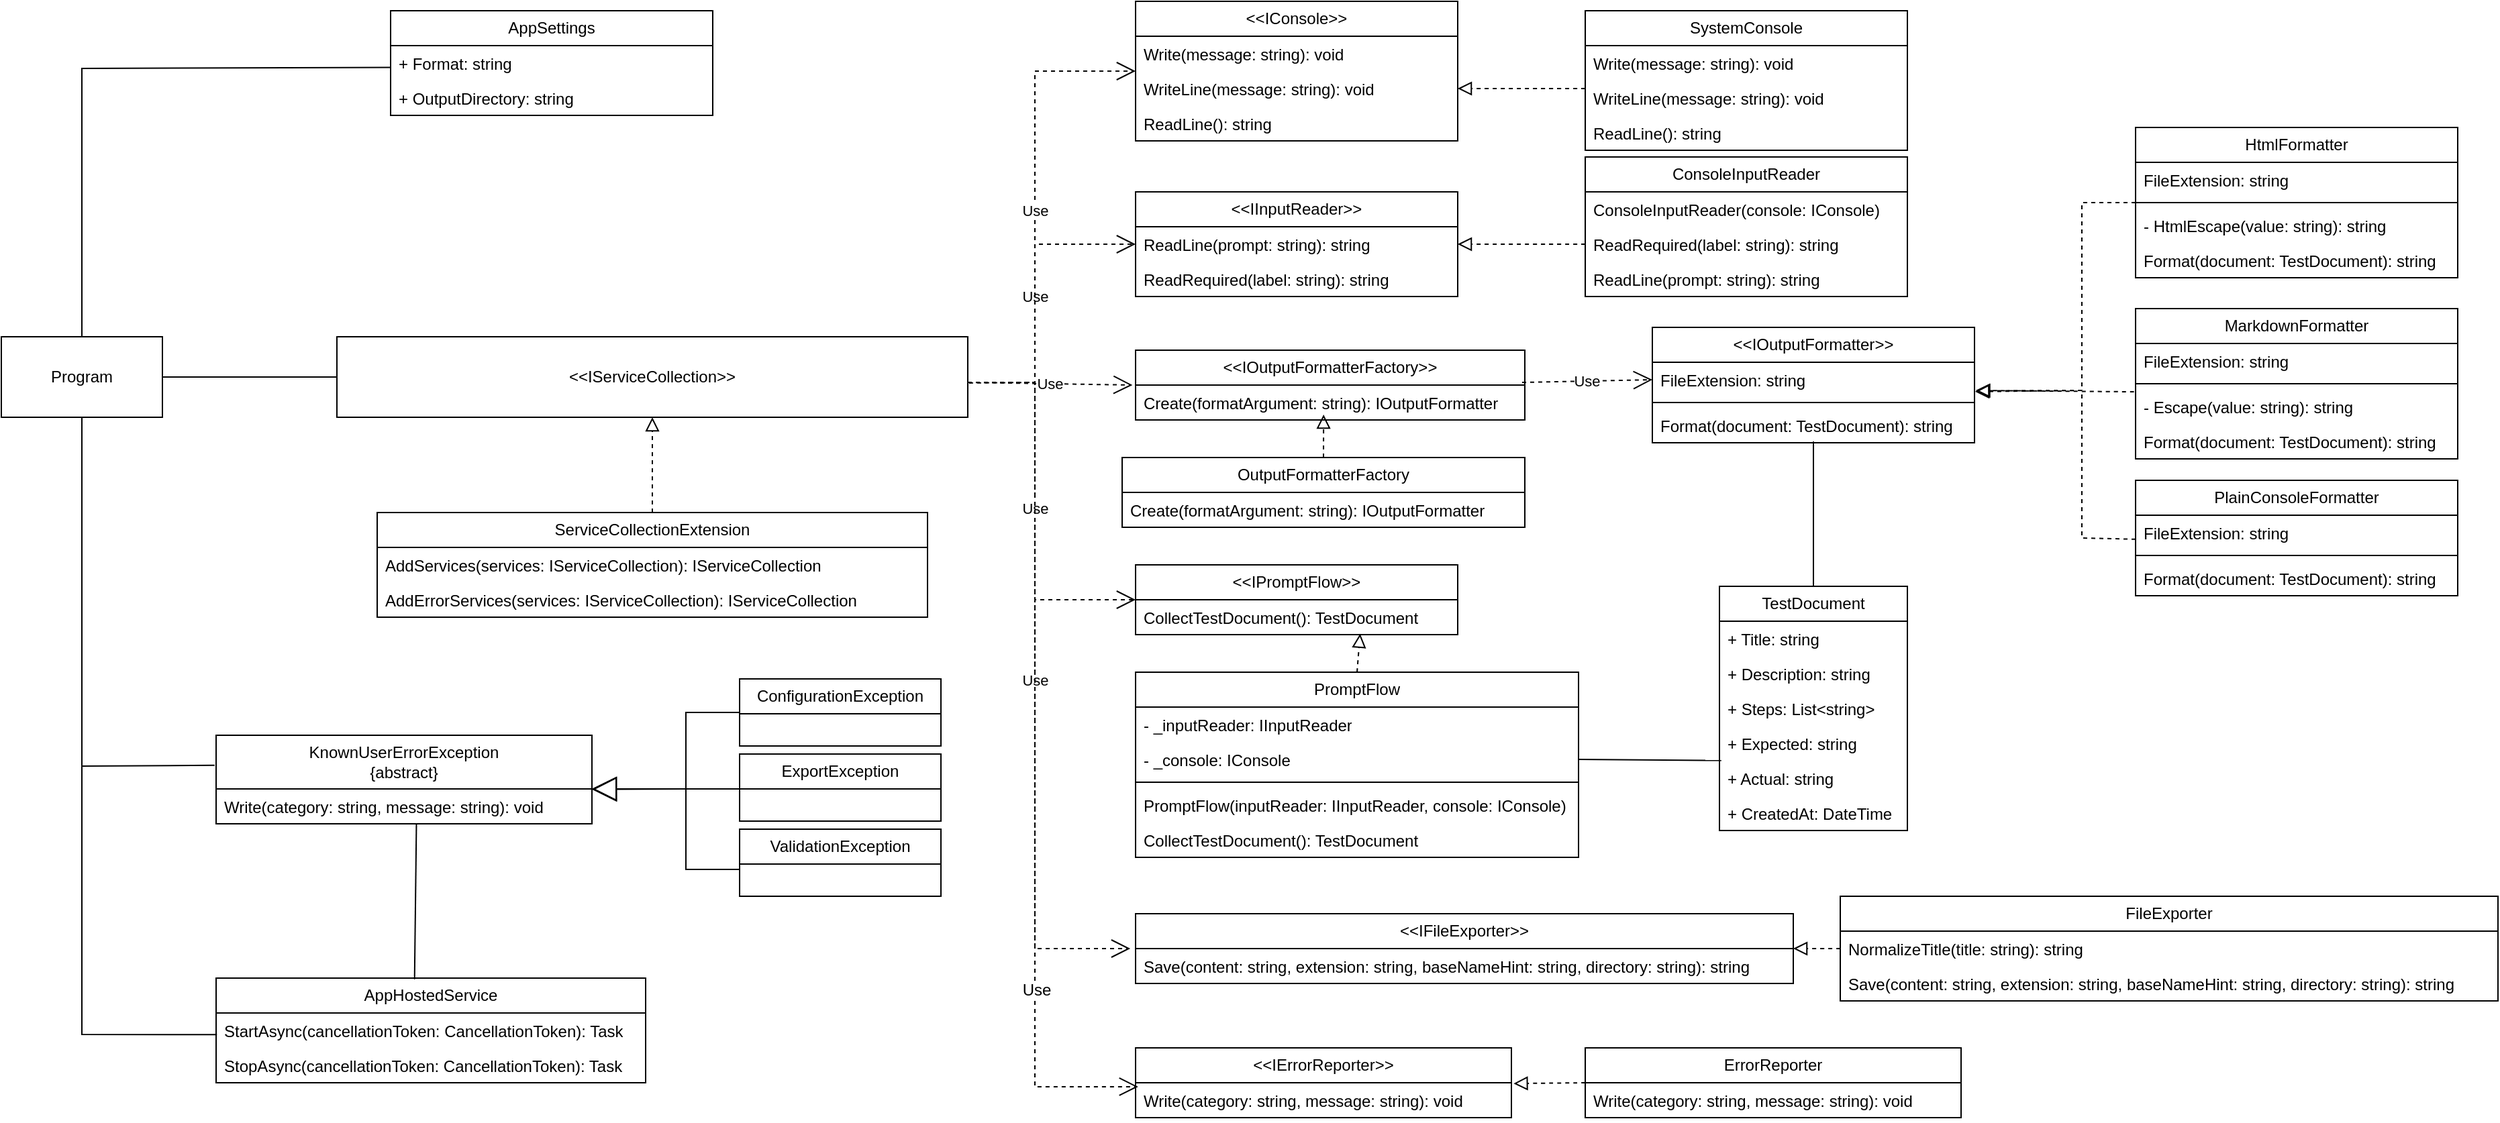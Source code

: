 <mxfile version="28.2.5">
  <diagram name="Page-1" id="8X3XUdMCmrSrSt6fk99-">
    <mxGraphModel dx="5774" dy="2369" grid="1" gridSize="10" guides="1" tooltips="1" connect="1" arrows="1" fold="1" page="1" pageScale="1" pageWidth="850" pageHeight="1100" math="0" shadow="0">
      <root>
        <mxCell id="0" />
        <mxCell id="1" parent="0" />
        <mxCell id="rmvYgoWubaIvM4hybKr1-3" value="&amp;lt;&amp;lt;IConsole&amp;gt;&amp;gt;" style="swimlane;fontStyle=0;childLayout=stackLayout;horizontal=1;startSize=26;fillColor=none;horizontalStack=0;resizeParent=1;resizeParentMax=0;resizeLast=0;collapsible=1;marginBottom=0;whiteSpace=wrap;html=1;" vertex="1" parent="1">
          <mxGeometry x="-395" y="30" width="240" height="104" as="geometry" />
        </mxCell>
        <mxCell id="rmvYgoWubaIvM4hybKr1-63" value="Write(message: string): void" style="text;strokeColor=none;fillColor=none;align=left;verticalAlign=top;spacingLeft=4;spacingRight=4;overflow=hidden;rotatable=0;points=[[0,0.5],[1,0.5]];portConstraint=eastwest;whiteSpace=wrap;html=1;" vertex="1" parent="rmvYgoWubaIvM4hybKr1-3">
          <mxGeometry y="26" width="240" height="26" as="geometry" />
        </mxCell>
        <mxCell id="rmvYgoWubaIvM4hybKr1-64" value="WriteLine(message: string): void" style="text;strokeColor=none;fillColor=none;align=left;verticalAlign=top;spacingLeft=4;spacingRight=4;overflow=hidden;rotatable=0;points=[[0,0.5],[1,0.5]];portConstraint=eastwest;whiteSpace=wrap;html=1;" vertex="1" parent="rmvYgoWubaIvM4hybKr1-3">
          <mxGeometry y="52" width="240" height="26" as="geometry" />
        </mxCell>
        <mxCell id="rmvYgoWubaIvM4hybKr1-65" value="ReadLine(): string" style="text;strokeColor=none;fillColor=none;align=left;verticalAlign=top;spacingLeft=4;spacingRight=4;overflow=hidden;rotatable=0;points=[[0,0.5],[1,0.5]];portConstraint=eastwest;whiteSpace=wrap;html=1;" vertex="1" parent="rmvYgoWubaIvM4hybKr1-3">
          <mxGeometry y="78" width="240" height="26" as="geometry" />
        </mxCell>
        <mxCell id="rmvYgoWubaIvM4hybKr1-5" value="&amp;lt;&amp;lt;IOutputFormatterFactory&amp;gt;&amp;gt;" style="swimlane;fontStyle=0;childLayout=stackLayout;horizontal=1;startSize=26;fillColor=none;horizontalStack=0;resizeParent=1;resizeParentMax=0;resizeLast=0;collapsible=1;marginBottom=0;whiteSpace=wrap;html=1;" vertex="1" parent="1">
          <mxGeometry x="-395" y="290" width="290" height="52" as="geometry" />
        </mxCell>
        <mxCell id="rmvYgoWubaIvM4hybKr1-6" value="Create(formatArgument: string): IOutputFormatter" style="text;strokeColor=none;fillColor=none;align=left;verticalAlign=top;spacingLeft=4;spacingRight=4;overflow=hidden;rotatable=0;points=[[0,0.5],[1,0.5]];portConstraint=eastwest;whiteSpace=wrap;html=1;" vertex="1" parent="rmvYgoWubaIvM4hybKr1-5">
          <mxGeometry y="26" width="290" height="26" as="geometry" />
        </mxCell>
        <mxCell id="rmvYgoWubaIvM4hybKr1-7" value="&amp;lt;&amp;lt;IInputReader&amp;gt;&amp;gt;" style="swimlane;fontStyle=0;childLayout=stackLayout;horizontal=1;startSize=26;fillColor=none;horizontalStack=0;resizeParent=1;resizeParentMax=0;resizeLast=0;collapsible=1;marginBottom=0;whiteSpace=wrap;html=1;" vertex="1" parent="1">
          <mxGeometry x="-395" y="172" width="240" height="78" as="geometry" />
        </mxCell>
        <mxCell id="rmvYgoWubaIvM4hybKr1-67" value="ReadLine(prompt: string): string" style="text;strokeColor=none;fillColor=none;align=left;verticalAlign=top;spacingLeft=4;spacingRight=4;overflow=hidden;rotatable=0;points=[[0,0.5],[1,0.5]];portConstraint=eastwest;whiteSpace=wrap;html=1;" vertex="1" parent="rmvYgoWubaIvM4hybKr1-7">
          <mxGeometry y="26" width="240" height="26" as="geometry" />
        </mxCell>
        <mxCell id="rmvYgoWubaIvM4hybKr1-66" value="ReadRequired(label: string): string" style="text;strokeColor=none;fillColor=none;align=left;verticalAlign=top;spacingLeft=4;spacingRight=4;overflow=hidden;rotatable=0;points=[[0,0.5],[1,0.5]];portConstraint=eastwest;whiteSpace=wrap;html=1;" vertex="1" parent="rmvYgoWubaIvM4hybKr1-7">
          <mxGeometry y="52" width="240" height="26" as="geometry" />
        </mxCell>
        <mxCell id="rmvYgoWubaIvM4hybKr1-10" value="&amp;lt;&amp;lt;IPromptFlow&amp;gt;&amp;gt;" style="swimlane;fontStyle=0;childLayout=stackLayout;horizontal=1;startSize=26;fillColor=none;horizontalStack=0;resizeParent=1;resizeParentMax=0;resizeLast=0;collapsible=1;marginBottom=0;whiteSpace=wrap;html=1;" vertex="1" parent="1">
          <mxGeometry x="-395" y="450" width="240" height="52" as="geometry" />
        </mxCell>
        <mxCell id="rmvYgoWubaIvM4hybKr1-11" value="CollectTestDocument(): TestDocument" style="text;strokeColor=none;fillColor=none;align=left;verticalAlign=top;spacingLeft=4;spacingRight=4;overflow=hidden;rotatable=0;points=[[0,0.5],[1,0.5]];portConstraint=eastwest;whiteSpace=wrap;html=1;" vertex="1" parent="rmvYgoWubaIvM4hybKr1-10">
          <mxGeometry y="26" width="240" height="26" as="geometry" />
        </mxCell>
        <mxCell id="rmvYgoWubaIvM4hybKr1-12" value="&amp;lt;&amp;lt;IFileExporter&amp;gt;&amp;gt;" style="swimlane;fontStyle=0;childLayout=stackLayout;horizontal=1;startSize=26;fillColor=none;horizontalStack=0;resizeParent=1;resizeParentMax=0;resizeLast=0;collapsible=1;marginBottom=0;whiteSpace=wrap;html=1;" vertex="1" parent="1">
          <mxGeometry x="-395" y="710" width="490" height="52" as="geometry" />
        </mxCell>
        <mxCell id="rmvYgoWubaIvM4hybKr1-13" value="Save(content: string, extension: string, baseNameHint: string, directory: string): string" style="text;strokeColor=none;fillColor=none;align=left;verticalAlign=top;spacingLeft=4;spacingRight=4;overflow=hidden;rotatable=0;points=[[0,0.5],[1,0.5]];portConstraint=eastwest;whiteSpace=wrap;html=1;" vertex="1" parent="rmvYgoWubaIvM4hybKr1-12">
          <mxGeometry y="26" width="490" height="26" as="geometry" />
        </mxCell>
        <mxCell id="rmvYgoWubaIvM4hybKr1-15" value="Use" style="endArrow=open;endSize=12;dashed=1;html=1;rounded=0;exitX=1;exitY=0.5;exitDx=0;exitDy=0;entryX=-0.008;entryY=0;entryDx=0;entryDy=0;entryPerimeter=0;" edge="1" parent="1" target="rmvYgoWubaIvM4hybKr1-13">
          <mxGeometry width="160" relative="1" as="geometry">
            <mxPoint x="-520" y="314" as="sourcePoint" />
            <mxPoint x="-390" y="300" as="targetPoint" />
            <Array as="points">
              <mxPoint x="-470" y="314" />
              <mxPoint x="-470" y="736" />
            </Array>
          </mxGeometry>
        </mxCell>
        <mxCell id="rmvYgoWubaIvM4hybKr1-16" value="Use" style="endArrow=open;endSize=12;dashed=1;html=1;rounded=0;exitX=1;exitY=0.5;exitDx=0;exitDy=0;entryX=0;entryY=0.5;entryDx=0;entryDy=0;" edge="1" parent="1" target="rmvYgoWubaIvM4hybKr1-10">
          <mxGeometry width="160" relative="1" as="geometry">
            <mxPoint x="-520" y="314" as="sourcePoint" />
            <mxPoint x="-352" y="568" as="targetPoint" />
            <Array as="points">
              <mxPoint x="-470" y="314" />
              <mxPoint x="-470" y="476" />
            </Array>
          </mxGeometry>
        </mxCell>
        <mxCell id="rmvYgoWubaIvM4hybKr1-17" value="Use" style="endArrow=open;endSize=12;dashed=1;html=1;rounded=0;exitX=1;exitY=0.5;exitDx=0;exitDy=0;entryX=-0.008;entryY=0;entryDx=0;entryDy=0;entryPerimeter=0;" edge="1" parent="1" target="rmvYgoWubaIvM4hybKr1-6">
          <mxGeometry width="160" relative="1" as="geometry">
            <mxPoint x="-520" y="314" as="sourcePoint" />
            <mxPoint x="-277" y="445" as="targetPoint" />
          </mxGeometry>
        </mxCell>
        <mxCell id="rmvYgoWubaIvM4hybKr1-18" value="Use" style="endArrow=open;endSize=12;dashed=1;html=1;rounded=0;entryX=0;entryY=0.5;entryDx=0;entryDy=0;exitX=1;exitY=0.5;exitDx=0;exitDy=0;" edge="1" parent="1" target="rmvYgoWubaIvM4hybKr1-7">
          <mxGeometry width="160" relative="1" as="geometry">
            <mxPoint x="-520" y="314" as="sourcePoint" />
            <mxPoint x="-422" y="518" as="targetPoint" />
            <Array as="points">
              <mxPoint x="-470" y="314" />
              <mxPoint x="-470" y="211" />
            </Array>
          </mxGeometry>
        </mxCell>
        <mxCell id="rmvYgoWubaIvM4hybKr1-19" value="Use" style="endArrow=open;endSize=12;dashed=1;html=1;rounded=0;entryX=0;entryY=0.5;entryDx=0;entryDy=0;exitX=1;exitY=0.5;exitDx=0;exitDy=0;" edge="1" parent="1" target="rmvYgoWubaIvM4hybKr1-3">
          <mxGeometry width="160" relative="1" as="geometry">
            <mxPoint x="-520" y="314" as="sourcePoint" />
            <mxPoint x="-430" y="560" as="targetPoint" />
            <Array as="points">
              <mxPoint x="-470" y="314" />
              <mxPoint x="-470" y="82" />
            </Array>
          </mxGeometry>
        </mxCell>
        <mxCell id="rmvYgoWubaIvM4hybKr1-22" value="AppSettings" style="swimlane;fontStyle=0;childLayout=stackLayout;horizontal=1;startSize=26;fillColor=none;horizontalStack=0;resizeParent=1;resizeParentMax=0;resizeLast=0;collapsible=1;marginBottom=0;whiteSpace=wrap;html=1;" vertex="1" parent="1">
          <mxGeometry x="-950" y="37" width="240" height="78" as="geometry" />
        </mxCell>
        <mxCell id="rmvYgoWubaIvM4hybKr1-23" value="+ Format: string" style="text;strokeColor=none;fillColor=none;align=left;verticalAlign=top;spacingLeft=4;spacingRight=4;overflow=hidden;rotatable=0;points=[[0,0.5],[1,0.5]];portConstraint=eastwest;whiteSpace=wrap;html=1;" vertex="1" parent="rmvYgoWubaIvM4hybKr1-22">
          <mxGeometry y="26" width="240" height="26" as="geometry" />
        </mxCell>
        <mxCell id="rmvYgoWubaIvM4hybKr1-30" value="+ OutputDirectory: string" style="text;strokeColor=none;fillColor=none;align=left;verticalAlign=top;spacingLeft=4;spacingRight=4;overflow=hidden;rotatable=0;points=[[0,0.5],[1,0.5]];portConstraint=eastwest;whiteSpace=wrap;html=1;" vertex="1" parent="rmvYgoWubaIvM4hybKr1-22">
          <mxGeometry y="52" width="240" height="26" as="geometry" />
        </mxCell>
        <mxCell id="rmvYgoWubaIvM4hybKr1-24" value="AppHostedService" style="swimlane;fontStyle=0;childLayout=stackLayout;horizontal=1;startSize=26;fillColor=none;horizontalStack=0;resizeParent=1;resizeParentMax=0;resizeLast=0;collapsible=1;marginBottom=0;whiteSpace=wrap;html=1;" vertex="1" parent="1">
          <mxGeometry x="-1080" y="758" width="320" height="78" as="geometry" />
        </mxCell>
        <mxCell id="rmvYgoWubaIvM4hybKr1-25" value="StartAsync(cancellationToken: CancellationToken): Task" style="text;strokeColor=none;fillColor=none;align=left;verticalAlign=top;spacingLeft=4;spacingRight=4;overflow=hidden;rotatable=0;points=[[0,0.5],[1,0.5]];portConstraint=eastwest;whiteSpace=wrap;html=1;" vertex="1" parent="rmvYgoWubaIvM4hybKr1-24">
          <mxGeometry y="26" width="320" height="26" as="geometry" />
        </mxCell>
        <mxCell id="rmvYgoWubaIvM4hybKr1-46" value="StopAsync(cancellationToken: CancellationToken): Task" style="text;strokeColor=none;fillColor=none;align=left;verticalAlign=top;spacingLeft=4;spacingRight=4;overflow=hidden;rotatable=0;points=[[0,0.5],[1,0.5]];portConstraint=eastwest;whiteSpace=wrap;html=1;" vertex="1" parent="rmvYgoWubaIvM4hybKr1-24">
          <mxGeometry y="52" width="320" height="26" as="geometry" />
        </mxCell>
        <mxCell id="rmvYgoWubaIvM4hybKr1-27" value="" style="endArrow=none;html=1;rounded=0;entryX=0;entryY=0.623;entryDx=0;entryDy=0;exitX=0.5;exitY=0;exitDx=0;exitDy=0;entryPerimeter=0;" edge="1" parent="1" source="rmvYgoWubaIvM4hybKr1-132" target="rmvYgoWubaIvM4hybKr1-23">
          <mxGeometry relative="1" as="geometry">
            <mxPoint x="-1170" y="280" as="sourcePoint" />
            <mxPoint x="-1000" y="768" as="targetPoint" />
            <Array as="points">
              <mxPoint x="-1180" y="80" />
            </Array>
          </mxGeometry>
        </mxCell>
        <mxCell id="rmvYgoWubaIvM4hybKr1-28" value="" style="endArrow=none;html=1;rounded=0;entryX=0.002;entryY=0.62;entryDx=0;entryDy=0;exitX=0.5;exitY=0;exitDx=0;exitDy=0;entryPerimeter=0;" edge="1" parent="1" source="rmvYgoWubaIvM4hybKr1-132" target="rmvYgoWubaIvM4hybKr1-25">
          <mxGeometry relative="1" as="geometry">
            <mxPoint x="-1460" y="680" as="sourcePoint" />
            <mxPoint x="-1040" y="886" as="targetPoint" />
            <Array as="points">
              <mxPoint x="-1180" y="800" />
            </Array>
          </mxGeometry>
        </mxCell>
        <mxCell id="rmvYgoWubaIvM4hybKr1-52" value="SystemConsole" style="swimlane;fontStyle=0;childLayout=stackLayout;horizontal=1;startSize=26;fillColor=none;horizontalStack=0;resizeParent=1;resizeParentMax=0;resizeLast=0;collapsible=1;marginBottom=0;whiteSpace=wrap;html=1;" vertex="1" parent="1">
          <mxGeometry x="-60" y="37" width="240" height="104" as="geometry" />
        </mxCell>
        <mxCell id="rmvYgoWubaIvM4hybKr1-55" value="Write(message: string): void" style="text;strokeColor=none;fillColor=none;align=left;verticalAlign=top;spacingLeft=4;spacingRight=4;overflow=hidden;rotatable=0;points=[[0,0.5],[1,0.5]];portConstraint=eastwest;whiteSpace=wrap;html=1;" vertex="1" parent="rmvYgoWubaIvM4hybKr1-52">
          <mxGeometry y="26" width="240" height="26" as="geometry" />
        </mxCell>
        <mxCell id="rmvYgoWubaIvM4hybKr1-56" value="WriteLine(message: string): void" style="text;strokeColor=none;fillColor=none;align=left;verticalAlign=top;spacingLeft=4;spacingRight=4;overflow=hidden;rotatable=0;points=[[0,0.5],[1,0.5]];portConstraint=eastwest;whiteSpace=wrap;html=1;" vertex="1" parent="rmvYgoWubaIvM4hybKr1-52">
          <mxGeometry y="52" width="240" height="26" as="geometry" />
        </mxCell>
        <mxCell id="rmvYgoWubaIvM4hybKr1-57" value="ReadLine(): string" style="text;strokeColor=none;fillColor=none;align=left;verticalAlign=top;spacingLeft=4;spacingRight=4;overflow=hidden;rotatable=0;points=[[0,0.5],[1,0.5]];portConstraint=eastwest;whiteSpace=wrap;html=1;" vertex="1" parent="rmvYgoWubaIvM4hybKr1-52">
          <mxGeometry y="78" width="240" height="26" as="geometry" />
        </mxCell>
        <mxCell id="rmvYgoWubaIvM4hybKr1-58" value="" style="endArrow=block;startArrow=none;endFill=0;startFill=0;endSize=8;html=1;verticalAlign=bottom;dashed=1;labelBackgroundColor=none;rounded=0;fontSize=12;curved=1;entryX=1;entryY=0.5;entryDx=0;entryDy=0;exitX=0;exitY=0.231;exitDx=0;exitDy=0;exitPerimeter=0;" edge="1" parent="1" source="rmvYgoWubaIvM4hybKr1-56" target="rmvYgoWubaIvM4hybKr1-64">
          <mxGeometry width="160" relative="1" as="geometry">
            <mxPoint x="-61" y="150" as="sourcePoint" />
            <mxPoint x="-159.04" y="174.988" as="targetPoint" />
          </mxGeometry>
        </mxCell>
        <mxCell id="rmvYgoWubaIvM4hybKr1-59" value="ConsoleInputReader" style="swimlane;fontStyle=0;childLayout=stackLayout;horizontal=1;startSize=26;fillColor=none;horizontalStack=0;resizeParent=1;resizeParentMax=0;resizeLast=0;collapsible=1;marginBottom=0;whiteSpace=wrap;html=1;" vertex="1" parent="1">
          <mxGeometry x="-60" y="146" width="240" height="104" as="geometry" />
        </mxCell>
        <mxCell id="rmvYgoWubaIvM4hybKr1-60" value="&lt;span style=&quot;text-align: center;&quot;&gt;ConsoleInputReader&lt;/span&gt;(console: IConsole)" style="text;strokeColor=none;fillColor=none;align=left;verticalAlign=top;spacingLeft=4;spacingRight=4;overflow=hidden;rotatable=0;points=[[0,0.5],[1,0.5]];portConstraint=eastwest;whiteSpace=wrap;html=1;" vertex="1" parent="rmvYgoWubaIvM4hybKr1-59">
          <mxGeometry y="26" width="240" height="26" as="geometry" />
        </mxCell>
        <mxCell id="rmvYgoWubaIvM4hybKr1-62" value="ReadRequired(label: string): string" style="text;strokeColor=none;fillColor=none;align=left;verticalAlign=top;spacingLeft=4;spacingRight=4;overflow=hidden;rotatable=0;points=[[0,0.5],[1,0.5]];portConstraint=eastwest;whiteSpace=wrap;html=1;" vertex="1" parent="rmvYgoWubaIvM4hybKr1-59">
          <mxGeometry y="52" width="240" height="26" as="geometry" />
        </mxCell>
        <mxCell id="rmvYgoWubaIvM4hybKr1-61" value="ReadLine(prompt: string): string" style="text;strokeColor=none;fillColor=none;align=left;verticalAlign=top;spacingLeft=4;spacingRight=4;overflow=hidden;rotatable=0;points=[[0,0.5],[1,0.5]];portConstraint=eastwest;whiteSpace=wrap;html=1;" vertex="1" parent="rmvYgoWubaIvM4hybKr1-59">
          <mxGeometry y="78" width="240" height="26" as="geometry" />
        </mxCell>
        <mxCell id="rmvYgoWubaIvM4hybKr1-68" value="" style="endArrow=block;startArrow=none;endFill=0;startFill=0;endSize=8;html=1;verticalAlign=bottom;dashed=1;labelBackgroundColor=none;rounded=0;fontSize=12;curved=1;entryX=1;entryY=0.5;entryDx=0;entryDy=0;exitX=0;exitY=0.5;exitDx=0;exitDy=0;" edge="1" parent="1" source="rmvYgoWubaIvM4hybKr1-62" target="rmvYgoWubaIvM4hybKr1-67">
          <mxGeometry width="160" relative="1" as="geometry">
            <mxPoint y="140" as="sourcePoint" />
            <mxPoint x="-100" y="147" as="targetPoint" />
          </mxGeometry>
        </mxCell>
        <mxCell id="rmvYgoWubaIvM4hybKr1-69" value="OutputFormatterFactory" style="swimlane;fontStyle=0;childLayout=stackLayout;horizontal=1;startSize=26;fillColor=none;horizontalStack=0;resizeParent=1;resizeParentMax=0;resizeLast=0;collapsible=1;marginBottom=0;whiteSpace=wrap;html=1;" vertex="1" parent="1">
          <mxGeometry x="-405" y="370" width="300" height="52" as="geometry" />
        </mxCell>
        <mxCell id="rmvYgoWubaIvM4hybKr1-73" value="Create(formatArgument: string): IOutputFormatter" style="text;strokeColor=none;fillColor=none;align=left;verticalAlign=top;spacingLeft=4;spacingRight=4;overflow=hidden;rotatable=0;points=[[0,0.5],[1,0.5]];portConstraint=eastwest;whiteSpace=wrap;html=1;" vertex="1" parent="rmvYgoWubaIvM4hybKr1-69">
          <mxGeometry y="26" width="300" height="26" as="geometry" />
        </mxCell>
        <mxCell id="rmvYgoWubaIvM4hybKr1-74" value="PromptFlow" style="swimlane;fontStyle=0;childLayout=stackLayout;horizontal=1;startSize=26;fillColor=none;horizontalStack=0;resizeParent=1;resizeParentMax=0;resizeLast=0;collapsible=1;marginBottom=0;whiteSpace=wrap;html=1;" vertex="1" parent="1">
          <mxGeometry x="-395" y="530" width="330" height="138" as="geometry" />
        </mxCell>
        <mxCell id="rmvYgoWubaIvM4hybKr1-82" value="- _inputReader: IInputReader" style="text;strokeColor=none;fillColor=none;align=left;verticalAlign=top;spacingLeft=4;spacingRight=4;overflow=hidden;rotatable=0;points=[[0,0.5],[1,0.5]];portConstraint=eastwest;whiteSpace=wrap;html=1;" vertex="1" parent="rmvYgoWubaIvM4hybKr1-74">
          <mxGeometry y="26" width="330" height="26" as="geometry" />
        </mxCell>
        <mxCell id="rmvYgoWubaIvM4hybKr1-83" value="- _console: IConsole" style="text;strokeColor=none;fillColor=none;align=left;verticalAlign=top;spacingLeft=4;spacingRight=4;overflow=hidden;rotatable=0;points=[[0,0.5],[1,0.5]];portConstraint=eastwest;whiteSpace=wrap;html=1;" vertex="1" parent="rmvYgoWubaIvM4hybKr1-74">
          <mxGeometry y="52" width="330" height="26" as="geometry" />
        </mxCell>
        <mxCell id="rmvYgoWubaIvM4hybKr1-80" value="" style="line;strokeWidth=1;fillColor=none;align=left;verticalAlign=middle;spacingTop=-1;spacingLeft=3;spacingRight=3;rotatable=0;labelPosition=right;points=[];portConstraint=eastwest;strokeColor=inherit;" vertex="1" parent="rmvYgoWubaIvM4hybKr1-74">
          <mxGeometry y="78" width="330" height="8" as="geometry" />
        </mxCell>
        <mxCell id="rmvYgoWubaIvM4hybKr1-75" value="&lt;span style=&quot;text-align: center;&quot;&gt;PromptFlow&lt;/span&gt;(inputReader: IInputReader, console: IConsole)" style="text;strokeColor=none;fillColor=none;align=left;verticalAlign=top;spacingLeft=4;spacingRight=4;overflow=hidden;rotatable=0;points=[[0,0.5],[1,0.5]];portConstraint=eastwest;whiteSpace=wrap;html=1;" vertex="1" parent="rmvYgoWubaIvM4hybKr1-74">
          <mxGeometry y="86" width="330" height="26" as="geometry" />
        </mxCell>
        <mxCell id="rmvYgoWubaIvM4hybKr1-89" value="CollectTestDocument(): TestDocument" style="text;strokeColor=none;fillColor=none;align=left;verticalAlign=top;spacingLeft=4;spacingRight=4;overflow=hidden;rotatable=0;points=[[0,0.5],[1,0.5]];portConstraint=eastwest;whiteSpace=wrap;html=1;" vertex="1" parent="rmvYgoWubaIvM4hybKr1-74">
          <mxGeometry y="112" width="330" height="26" as="geometry" />
        </mxCell>
        <mxCell id="rmvYgoWubaIvM4hybKr1-76" value="" style="endArrow=block;startArrow=none;endFill=0;startFill=0;endSize=8;html=1;verticalAlign=bottom;dashed=1;labelBackgroundColor=none;rounded=0;fontSize=12;curved=1;entryX=0.483;entryY=0.846;entryDx=0;entryDy=0;exitX=0.5;exitY=0;exitDx=0;exitDy=0;entryPerimeter=0;" edge="1" parent="1" source="rmvYgoWubaIvM4hybKr1-69" target="rmvYgoWubaIvM4hybKr1-6">
          <mxGeometry width="160" relative="1" as="geometry">
            <mxPoint x="20" y="348" as="sourcePoint" />
            <mxPoint x="-80" y="314" as="targetPoint" />
          </mxGeometry>
        </mxCell>
        <mxCell id="rmvYgoWubaIvM4hybKr1-84" value="" style="endArrow=block;startArrow=none;endFill=0;startFill=0;endSize=8;html=1;verticalAlign=bottom;dashed=1;labelBackgroundColor=none;rounded=0;fontSize=12;curved=1;entryX=0.697;entryY=0.974;entryDx=0;entryDy=0;exitX=0.5;exitY=0;exitDx=0;exitDy=0;entryPerimeter=0;" edge="1" parent="1" source="rmvYgoWubaIvM4hybKr1-74" target="rmvYgoWubaIvM4hybKr1-11">
          <mxGeometry width="160" relative="1" as="geometry">
            <mxPoint x="-7" y="670" as="sourcePoint" />
            <mxPoint x="-60" y="633" as="targetPoint" />
          </mxGeometry>
        </mxCell>
        <mxCell id="rmvYgoWubaIvM4hybKr1-85" value="FileExporter" style="swimlane;fontStyle=0;childLayout=stackLayout;horizontal=1;startSize=26;fillColor=none;horizontalStack=0;resizeParent=1;resizeParentMax=0;resizeLast=0;collapsible=1;marginBottom=0;whiteSpace=wrap;html=1;" vertex="1" parent="1">
          <mxGeometry x="130" y="697" width="490" height="78" as="geometry" />
        </mxCell>
        <mxCell id="rmvYgoWubaIvM4hybKr1-86" value="NormalizeTitle(title: string): string" style="text;strokeColor=none;fillColor=none;align=left;verticalAlign=top;spacingLeft=4;spacingRight=4;overflow=hidden;rotatable=0;points=[[0,0.5],[1,0.5]];portConstraint=eastwest;whiteSpace=wrap;html=1;" vertex="1" parent="rmvYgoWubaIvM4hybKr1-85">
          <mxGeometry y="26" width="490" height="26" as="geometry" />
        </mxCell>
        <mxCell id="rmvYgoWubaIvM4hybKr1-87" value="Save(content: string, extension: string, baseNameHint: string, directory: string): string" style="text;strokeColor=none;fillColor=none;align=left;verticalAlign=top;spacingLeft=4;spacingRight=4;overflow=hidden;rotatable=0;points=[[0,0.5],[1,0.5]];portConstraint=eastwest;whiteSpace=wrap;html=1;" vertex="1" parent="rmvYgoWubaIvM4hybKr1-85">
          <mxGeometry y="52" width="490" height="26" as="geometry" />
        </mxCell>
        <mxCell id="rmvYgoWubaIvM4hybKr1-88" value="" style="endArrow=block;startArrow=none;endFill=0;startFill=0;endSize=8;html=1;verticalAlign=bottom;dashed=1;labelBackgroundColor=none;rounded=0;fontSize=12;curved=1;entryX=1;entryY=0.5;entryDx=0;entryDy=0;exitX=0;exitY=0.5;exitDx=0;exitDy=0;" edge="1" parent="1" source="rmvYgoWubaIvM4hybKr1-86" target="rmvYgoWubaIvM4hybKr1-12">
          <mxGeometry width="160" relative="1" as="geometry">
            <mxPoint x="140" y="604" as="sourcePoint" />
            <mxPoint x="37" y="510" as="targetPoint" />
          </mxGeometry>
        </mxCell>
        <mxCell id="rmvYgoWubaIvM4hybKr1-90" value="&amp;lt;&amp;lt;&lt;span style=&quot;text-align: left;&quot;&gt;IOutputFormatter&lt;/span&gt;&amp;gt;&amp;gt;" style="swimlane;fontStyle=0;childLayout=stackLayout;horizontal=1;startSize=26;fillColor=none;horizontalStack=0;resizeParent=1;resizeParentMax=0;resizeLast=0;collapsible=1;marginBottom=0;whiteSpace=wrap;html=1;" vertex="1" parent="1">
          <mxGeometry x="-10" y="273" width="240" height="86" as="geometry" />
        </mxCell>
        <mxCell id="rmvYgoWubaIvM4hybKr1-91" value="FileExtension: string" style="text;strokeColor=none;fillColor=none;align=left;verticalAlign=top;spacingLeft=4;spacingRight=4;overflow=hidden;rotatable=0;points=[[0,0.5],[1,0.5]];portConstraint=eastwest;whiteSpace=wrap;html=1;" vertex="1" parent="rmvYgoWubaIvM4hybKr1-90">
          <mxGeometry y="26" width="240" height="26" as="geometry" />
        </mxCell>
        <mxCell id="rmvYgoWubaIvM4hybKr1-93" value="" style="line;strokeWidth=1;fillColor=none;align=left;verticalAlign=middle;spacingTop=-1;spacingLeft=3;spacingRight=3;rotatable=0;labelPosition=right;points=[];portConstraint=eastwest;strokeColor=inherit;" vertex="1" parent="rmvYgoWubaIvM4hybKr1-90">
          <mxGeometry y="52" width="240" height="8" as="geometry" />
        </mxCell>
        <mxCell id="rmvYgoWubaIvM4hybKr1-92" value="Format(document: TestDocument): string" style="text;strokeColor=none;fillColor=none;align=left;verticalAlign=top;spacingLeft=4;spacingRight=4;overflow=hidden;rotatable=0;points=[[0,0.5],[1,0.5]];portConstraint=eastwest;whiteSpace=wrap;html=1;" vertex="1" parent="rmvYgoWubaIvM4hybKr1-90">
          <mxGeometry y="60" width="240" height="26" as="geometry" />
        </mxCell>
        <mxCell id="rmvYgoWubaIvM4hybKr1-94" value="&lt;div style=&quot;text-align: center;&quot;&gt;&lt;span style=&quot;text-align: left; background-color: transparent; color: light-dark(rgb(0, 0, 0), rgb(255, 255, 255));&quot;&gt;HtmlFormatter&lt;/span&gt;&lt;/div&gt;" style="swimlane;fontStyle=0;childLayout=stackLayout;horizontal=1;startSize=26;fillColor=none;horizontalStack=0;resizeParent=1;resizeParentMax=0;resizeLast=0;collapsible=1;marginBottom=0;whiteSpace=wrap;html=1;" vertex="1" parent="1">
          <mxGeometry x="350" y="124" width="240" height="112" as="geometry" />
        </mxCell>
        <mxCell id="rmvYgoWubaIvM4hybKr1-95" value="FileExtension: string" style="text;strokeColor=none;fillColor=none;align=left;verticalAlign=top;spacingLeft=4;spacingRight=4;overflow=hidden;rotatable=0;points=[[0,0.5],[1,0.5]];portConstraint=eastwest;whiteSpace=wrap;html=1;" vertex="1" parent="rmvYgoWubaIvM4hybKr1-94">
          <mxGeometry y="26" width="240" height="26" as="geometry" />
        </mxCell>
        <mxCell id="rmvYgoWubaIvM4hybKr1-96" value="" style="line;strokeWidth=1;fillColor=none;align=left;verticalAlign=middle;spacingTop=-1;spacingLeft=3;spacingRight=3;rotatable=0;labelPosition=right;points=[];portConstraint=eastwest;strokeColor=inherit;" vertex="1" parent="rmvYgoWubaIvM4hybKr1-94">
          <mxGeometry y="52" width="240" height="8" as="geometry" />
        </mxCell>
        <mxCell id="rmvYgoWubaIvM4hybKr1-98" value="- HtmlEscape(value: string): string" style="text;strokeColor=none;fillColor=none;align=left;verticalAlign=top;spacingLeft=4;spacingRight=4;overflow=hidden;rotatable=0;points=[[0,0.5],[1,0.5]];portConstraint=eastwest;whiteSpace=wrap;html=1;" vertex="1" parent="rmvYgoWubaIvM4hybKr1-94">
          <mxGeometry y="60" width="240" height="26" as="geometry" />
        </mxCell>
        <mxCell id="rmvYgoWubaIvM4hybKr1-97" value="Format(document: TestDocument): string" style="text;strokeColor=none;fillColor=none;align=left;verticalAlign=top;spacingLeft=4;spacingRight=4;overflow=hidden;rotatable=0;points=[[0,0.5],[1,0.5]];portConstraint=eastwest;whiteSpace=wrap;html=1;" vertex="1" parent="rmvYgoWubaIvM4hybKr1-94">
          <mxGeometry y="86" width="240" height="26" as="geometry" />
        </mxCell>
        <mxCell id="rmvYgoWubaIvM4hybKr1-99" value="&lt;div style=&quot;text-align: center;&quot;&gt;&lt;span style=&quot;text-align: left; background-color: transparent; color: light-dark(rgb(0, 0, 0), rgb(255, 255, 255));&quot;&gt;MarkdownFormatter&lt;/span&gt;&lt;/div&gt;" style="swimlane;fontStyle=0;childLayout=stackLayout;horizontal=1;startSize=26;fillColor=none;horizontalStack=0;resizeParent=1;resizeParentMax=0;resizeLast=0;collapsible=1;marginBottom=0;whiteSpace=wrap;html=1;" vertex="1" parent="1">
          <mxGeometry x="350" y="259" width="240" height="112" as="geometry" />
        </mxCell>
        <mxCell id="rmvYgoWubaIvM4hybKr1-100" value="FileExtension: string" style="text;strokeColor=none;fillColor=none;align=left;verticalAlign=top;spacingLeft=4;spacingRight=4;overflow=hidden;rotatable=0;points=[[0,0.5],[1,0.5]];portConstraint=eastwest;whiteSpace=wrap;html=1;" vertex="1" parent="rmvYgoWubaIvM4hybKr1-99">
          <mxGeometry y="26" width="240" height="26" as="geometry" />
        </mxCell>
        <mxCell id="rmvYgoWubaIvM4hybKr1-101" value="" style="line;strokeWidth=1;fillColor=none;align=left;verticalAlign=middle;spacingTop=-1;spacingLeft=3;spacingRight=3;rotatable=0;labelPosition=right;points=[];portConstraint=eastwest;strokeColor=inherit;" vertex="1" parent="rmvYgoWubaIvM4hybKr1-99">
          <mxGeometry y="52" width="240" height="8" as="geometry" />
        </mxCell>
        <mxCell id="rmvYgoWubaIvM4hybKr1-102" value="- Escape(value: string): string" style="text;strokeColor=none;fillColor=none;align=left;verticalAlign=top;spacingLeft=4;spacingRight=4;overflow=hidden;rotatable=0;points=[[0,0.5],[1,0.5]];portConstraint=eastwest;whiteSpace=wrap;html=1;" vertex="1" parent="rmvYgoWubaIvM4hybKr1-99">
          <mxGeometry y="60" width="240" height="26" as="geometry" />
        </mxCell>
        <mxCell id="rmvYgoWubaIvM4hybKr1-103" value="Format(document: TestDocument): string" style="text;strokeColor=none;fillColor=none;align=left;verticalAlign=top;spacingLeft=4;spacingRight=4;overflow=hidden;rotatable=0;points=[[0,0.5],[1,0.5]];portConstraint=eastwest;whiteSpace=wrap;html=1;" vertex="1" parent="rmvYgoWubaIvM4hybKr1-99">
          <mxGeometry y="86" width="240" height="26" as="geometry" />
        </mxCell>
        <mxCell id="rmvYgoWubaIvM4hybKr1-104" value="&lt;div style=&quot;text-align: center;&quot;&gt;&lt;span style=&quot;text-align: left; background-color: transparent; color: light-dark(rgb(0, 0, 0), rgb(255, 255, 255));&quot;&gt;PlainConsoleFormatter&lt;/span&gt;&lt;/div&gt;" style="swimlane;fontStyle=0;childLayout=stackLayout;horizontal=1;startSize=26;fillColor=none;horizontalStack=0;resizeParent=1;resizeParentMax=0;resizeLast=0;collapsible=1;marginBottom=0;whiteSpace=wrap;html=1;" vertex="1" parent="1">
          <mxGeometry x="350" y="387" width="240" height="86" as="geometry" />
        </mxCell>
        <mxCell id="rmvYgoWubaIvM4hybKr1-105" value="FileExtension: string" style="text;strokeColor=none;fillColor=none;align=left;verticalAlign=top;spacingLeft=4;spacingRight=4;overflow=hidden;rotatable=0;points=[[0,0.5],[1,0.5]];portConstraint=eastwest;whiteSpace=wrap;html=1;" vertex="1" parent="rmvYgoWubaIvM4hybKr1-104">
          <mxGeometry y="26" width="240" height="26" as="geometry" />
        </mxCell>
        <mxCell id="rmvYgoWubaIvM4hybKr1-106" value="" style="line;strokeWidth=1;fillColor=none;align=left;verticalAlign=middle;spacingTop=-1;spacingLeft=3;spacingRight=3;rotatable=0;labelPosition=right;points=[];portConstraint=eastwest;strokeColor=inherit;" vertex="1" parent="rmvYgoWubaIvM4hybKr1-104">
          <mxGeometry y="52" width="240" height="8" as="geometry" />
        </mxCell>
        <mxCell id="rmvYgoWubaIvM4hybKr1-108" value="Format(document: TestDocument): string" style="text;strokeColor=none;fillColor=none;align=left;verticalAlign=top;spacingLeft=4;spacingRight=4;overflow=hidden;rotatable=0;points=[[0,0.5],[1,0.5]];portConstraint=eastwest;whiteSpace=wrap;html=1;" vertex="1" parent="rmvYgoWubaIvM4hybKr1-104">
          <mxGeometry y="60" width="240" height="26" as="geometry" />
        </mxCell>
        <mxCell id="rmvYgoWubaIvM4hybKr1-109" value="" style="endArrow=block;startArrow=none;endFill=0;startFill=0;endSize=8;html=1;verticalAlign=bottom;dashed=1;labelBackgroundColor=none;rounded=0;fontSize=12;curved=0;exitX=0.003;exitY=0.688;exitDx=0;exitDy=0;exitPerimeter=0;entryX=1.005;entryY=0.818;entryDx=0;entryDy=0;entryPerimeter=0;" edge="1" parent="1" target="rmvYgoWubaIvM4hybKr1-91">
          <mxGeometry width="160" relative="1" as="geometry">
            <mxPoint x="350" y="430.888" as="sourcePoint" />
            <mxPoint x="230" y="320" as="targetPoint" />
            <Array as="points">
              <mxPoint x="310" y="430" />
              <mxPoint x="310" y="320" />
            </Array>
          </mxGeometry>
        </mxCell>
        <mxCell id="rmvYgoWubaIvM4hybKr1-110" value="" style="endArrow=block;startArrow=none;endFill=0;startFill=0;endSize=8;html=1;verticalAlign=bottom;dashed=1;labelBackgroundColor=none;rounded=0;fontSize=12;curved=1;exitX=-0.005;exitY=0.078;exitDx=0;exitDy=0;exitPerimeter=0;" edge="1" parent="1" source="rmvYgoWubaIvM4hybKr1-102">
          <mxGeometry width="160" relative="1" as="geometry">
            <mxPoint x="731" y="557" as="sourcePoint" />
            <mxPoint x="231" y="320" as="targetPoint" />
          </mxGeometry>
        </mxCell>
        <mxCell id="rmvYgoWubaIvM4hybKr1-111" value="" style="endArrow=block;startArrow=none;endFill=0;startFill=0;endSize=8;html=1;verticalAlign=bottom;dashed=1;labelBackgroundColor=none;rounded=0;fontSize=12;curved=0;exitX=0;exitY=0.5;exitDx=0;exitDy=0;entryX=1.002;entryY=0.843;entryDx=0;entryDy=0;entryPerimeter=0;" edge="1" parent="1" source="rmvYgoWubaIvM4hybKr1-94" target="rmvYgoWubaIvM4hybKr1-91">
          <mxGeometry width="160" relative="1" as="geometry">
            <mxPoint x="707" y="403" as="sourcePoint" />
            <mxPoint x="570" y="360" as="targetPoint" />
            <Array as="points">
              <mxPoint x="310" y="180" />
              <mxPoint x="310" y="320" />
            </Array>
          </mxGeometry>
        </mxCell>
        <mxCell id="rmvYgoWubaIvM4hybKr1-112" value="TestDocument" style="swimlane;fontStyle=0;childLayout=stackLayout;horizontal=1;startSize=26;fillColor=none;horizontalStack=0;resizeParent=1;resizeParentMax=0;resizeLast=0;collapsible=1;marginBottom=0;whiteSpace=wrap;html=1;" vertex="1" parent="1">
          <mxGeometry x="40" y="466" width="140" height="182" as="geometry" />
        </mxCell>
        <mxCell id="rmvYgoWubaIvM4hybKr1-113" value="+ Title: string" style="text;strokeColor=none;fillColor=none;align=left;verticalAlign=top;spacingLeft=4;spacingRight=4;overflow=hidden;rotatable=0;points=[[0,0.5],[1,0.5]];portConstraint=eastwest;whiteSpace=wrap;html=1;" vertex="1" parent="rmvYgoWubaIvM4hybKr1-112">
          <mxGeometry y="26" width="140" height="26" as="geometry" />
        </mxCell>
        <mxCell id="rmvYgoWubaIvM4hybKr1-114" value="+ Description: string" style="text;strokeColor=none;fillColor=none;align=left;verticalAlign=top;spacingLeft=4;spacingRight=4;overflow=hidden;rotatable=0;points=[[0,0.5],[1,0.5]];portConstraint=eastwest;whiteSpace=wrap;html=1;" vertex="1" parent="rmvYgoWubaIvM4hybKr1-112">
          <mxGeometry y="52" width="140" height="26" as="geometry" />
        </mxCell>
        <mxCell id="rmvYgoWubaIvM4hybKr1-115" value="+ Steps: List&amp;lt;string&amp;gt;" style="text;strokeColor=none;fillColor=none;align=left;verticalAlign=top;spacingLeft=4;spacingRight=4;overflow=hidden;rotatable=0;points=[[0,0.5],[1,0.5]];portConstraint=eastwest;whiteSpace=wrap;html=1;" vertex="1" parent="rmvYgoWubaIvM4hybKr1-112">
          <mxGeometry y="78" width="140" height="26" as="geometry" />
        </mxCell>
        <mxCell id="rmvYgoWubaIvM4hybKr1-116" value="+ Expected: string" style="text;strokeColor=none;fillColor=none;align=left;verticalAlign=top;spacingLeft=4;spacingRight=4;overflow=hidden;rotatable=0;points=[[0,0.5],[1,0.5]];portConstraint=eastwest;whiteSpace=wrap;html=1;" vertex="1" parent="rmvYgoWubaIvM4hybKr1-112">
          <mxGeometry y="104" width="140" height="26" as="geometry" />
        </mxCell>
        <mxCell id="rmvYgoWubaIvM4hybKr1-117" value="+ Actual: string" style="text;strokeColor=none;fillColor=none;align=left;verticalAlign=top;spacingLeft=4;spacingRight=4;overflow=hidden;rotatable=0;points=[[0,0.5],[1,0.5]];portConstraint=eastwest;whiteSpace=wrap;html=1;" vertex="1" parent="rmvYgoWubaIvM4hybKr1-112">
          <mxGeometry y="130" width="140" height="26" as="geometry" />
        </mxCell>
        <mxCell id="rmvYgoWubaIvM4hybKr1-118" value="+ CreatedAt: DateTime" style="text;strokeColor=none;fillColor=none;align=left;verticalAlign=top;spacingLeft=4;spacingRight=4;overflow=hidden;rotatable=0;points=[[0,0.5],[1,0.5]];portConstraint=eastwest;whiteSpace=wrap;html=1;" vertex="1" parent="rmvYgoWubaIvM4hybKr1-112">
          <mxGeometry y="156" width="140" height="26" as="geometry" />
        </mxCell>
        <mxCell id="rmvYgoWubaIvM4hybKr1-119" value="Use" style="endArrow=open;endSize=12;dashed=1;html=1;rounded=0;exitX=0.993;exitY=-0.077;exitDx=0;exitDy=0;entryX=0;entryY=0.5;entryDx=0;entryDy=0;exitPerimeter=0;" edge="1" parent="1" source="rmvYgoWubaIvM4hybKr1-6" target="rmvYgoWubaIvM4hybKr1-91">
          <mxGeometry width="160" relative="1" as="geometry">
            <mxPoint x="340" y="500" as="sourcePoint" />
            <mxPoint x="436" y="806" as="targetPoint" />
          </mxGeometry>
        </mxCell>
        <mxCell id="rmvYgoWubaIvM4hybKr1-122" value="" style="endArrow=none;html=1;rounded=0;entryX=0.5;entryY=0;entryDx=0;entryDy=0;exitX=0.5;exitY=0.962;exitDx=0;exitDy=0;exitPerimeter=0;" edge="1" parent="1" source="rmvYgoWubaIvM4hybKr1-92" target="rmvYgoWubaIvM4hybKr1-112">
          <mxGeometry relative="1" as="geometry">
            <mxPoint x="-430" y="1020" as="sourcePoint" />
            <mxPoint x="-390" y="1989" as="targetPoint" />
          </mxGeometry>
        </mxCell>
        <mxCell id="rmvYgoWubaIvM4hybKr1-123" value="" style="endArrow=none;html=1;rounded=0;entryX=0.01;entryY=-0.008;entryDx=0;entryDy=0;exitX=1;exitY=0.5;exitDx=0;exitDy=0;entryPerimeter=0;" edge="1" parent="1" source="rmvYgoWubaIvM4hybKr1-83" target="rmvYgoWubaIvM4hybKr1-117">
          <mxGeometry relative="1" as="geometry">
            <mxPoint x="180" y="570" as="sourcePoint" />
            <mxPoint x="180" y="697" as="targetPoint" />
          </mxGeometry>
        </mxCell>
        <mxCell id="rmvYgoWubaIvM4hybKr1-125" value="ServiceCollectionExtension" style="swimlane;fontStyle=0;childLayout=stackLayout;horizontal=1;startSize=26;fillColor=none;horizontalStack=0;resizeParent=1;resizeParentMax=0;resizeLast=0;collapsible=1;marginBottom=0;whiteSpace=wrap;html=1;" vertex="1" parent="1">
          <mxGeometry x="-960" y="411" width="410" height="78" as="geometry" />
        </mxCell>
        <mxCell id="rmvYgoWubaIvM4hybKr1-126" value="AddServices(services: IServiceCollection): IServiceCollection" style="text;strokeColor=none;fillColor=none;align=left;verticalAlign=top;spacingLeft=4;spacingRight=4;overflow=hidden;rotatable=0;points=[[0,0.5],[1,0.5]];portConstraint=eastwest;whiteSpace=wrap;html=1;" vertex="1" parent="rmvYgoWubaIvM4hybKr1-125">
          <mxGeometry y="26" width="410" height="26" as="geometry" />
        </mxCell>
        <mxCell id="rmvYgoWubaIvM4hybKr1-129" value="AddErrorServices(services: IServiceCollection): IServiceCollection" style="text;strokeColor=none;fillColor=none;align=left;verticalAlign=top;spacingLeft=4;spacingRight=4;overflow=hidden;rotatable=0;points=[[0,0.5],[1,0.5]];portConstraint=eastwest;whiteSpace=wrap;html=1;" vertex="1" parent="rmvYgoWubaIvM4hybKr1-125">
          <mxGeometry y="52" width="410" height="26" as="geometry" />
        </mxCell>
        <mxCell id="rmvYgoWubaIvM4hybKr1-130" value="&amp;lt;&amp;lt;IServiceCollection&amp;gt;&amp;gt;" style="rounded=0;whiteSpace=wrap;html=1;" vertex="1" parent="1">
          <mxGeometry x="-990" y="280" width="470" height="60" as="geometry" />
        </mxCell>
        <mxCell id="rmvYgoWubaIvM4hybKr1-131" value="" style="endArrow=block;startArrow=none;endFill=0;startFill=0;endSize=8;html=1;verticalAlign=bottom;dashed=1;labelBackgroundColor=none;rounded=0;fontSize=12;curved=0;exitX=0.5;exitY=0;exitDx=0;exitDy=0;entryX=0.5;entryY=1;entryDx=0;entryDy=0;" edge="1" parent="1" source="rmvYgoWubaIvM4hybKr1-125" target="rmvYgoWubaIvM4hybKr1-130">
          <mxGeometry width="160" relative="1" as="geometry">
            <mxPoint x="-755" y="638" as="sourcePoint" />
            <mxPoint x="-875" y="779" as="targetPoint" />
            <Array as="points" />
          </mxGeometry>
        </mxCell>
        <mxCell id="rmvYgoWubaIvM4hybKr1-132" value="Program" style="rounded=0;whiteSpace=wrap;html=1;" vertex="1" parent="1">
          <mxGeometry x="-1240" y="280" width="120" height="60" as="geometry" />
        </mxCell>
        <mxCell id="rmvYgoWubaIvM4hybKr1-133" value="&amp;lt;&amp;lt;IErrorReporter&amp;gt;&amp;gt;" style="swimlane;fontStyle=0;childLayout=stackLayout;horizontal=1;startSize=26;fillColor=none;horizontalStack=0;resizeParent=1;resizeParentMax=0;resizeLast=0;collapsible=1;marginBottom=0;whiteSpace=wrap;html=1;" vertex="1" parent="1">
          <mxGeometry x="-395" y="810" width="280" height="52" as="geometry" />
        </mxCell>
        <mxCell id="rmvYgoWubaIvM4hybKr1-134" value="Write(category: string, message: string): void" style="text;strokeColor=none;fillColor=none;align=left;verticalAlign=top;spacingLeft=4;spacingRight=4;overflow=hidden;rotatable=0;points=[[0,0.5],[1,0.5]];portConstraint=eastwest;whiteSpace=wrap;html=1;" vertex="1" parent="rmvYgoWubaIvM4hybKr1-133">
          <mxGeometry y="26" width="280" height="26" as="geometry" />
        </mxCell>
        <mxCell id="rmvYgoWubaIvM4hybKr1-135" value="" style="endArrow=open;endSize=12;dashed=1;html=1;rounded=0;exitX=1.002;exitY=0.574;exitDx=0;exitDy=0;entryX=0.007;entryY=0.115;entryDx=0;entryDy=0;entryPerimeter=0;exitPerimeter=0;" edge="1" parent="1" source="rmvYgoWubaIvM4hybKr1-130" target="rmvYgoWubaIvM4hybKr1-134">
          <mxGeometry width="160" relative="1" as="geometry">
            <mxPoint x="-520" y="422" as="sourcePoint" />
            <mxPoint x="-399" y="844" as="targetPoint" />
            <Array as="points">
              <mxPoint x="-470" y="314" />
              <mxPoint x="-470" y="839" />
            </Array>
          </mxGeometry>
        </mxCell>
        <mxCell id="rmvYgoWubaIvM4hybKr1-136" value="Use" style="edgeLabel;html=1;align=center;verticalAlign=middle;resizable=0;points=[];fontSize=12;" vertex="1" connectable="0" parent="rmvYgoWubaIvM4hybKr1-135">
          <mxGeometry x="0.542" y="1" relative="1" as="geometry">
            <mxPoint as="offset" />
          </mxGeometry>
        </mxCell>
        <mxCell id="rmvYgoWubaIvM4hybKr1-137" value="ErrorReporter" style="swimlane;fontStyle=0;childLayout=stackLayout;horizontal=1;startSize=26;fillColor=none;horizontalStack=0;resizeParent=1;resizeParentMax=0;resizeLast=0;collapsible=1;marginBottom=0;whiteSpace=wrap;html=1;" vertex="1" parent="1">
          <mxGeometry x="-60" y="810" width="280" height="52" as="geometry" />
        </mxCell>
        <mxCell id="rmvYgoWubaIvM4hybKr1-138" value="Write(category: string, message: string): void" style="text;strokeColor=none;fillColor=none;align=left;verticalAlign=top;spacingLeft=4;spacingRight=4;overflow=hidden;rotatable=0;points=[[0,0.5],[1,0.5]];portConstraint=eastwest;whiteSpace=wrap;html=1;" vertex="1" parent="rmvYgoWubaIvM4hybKr1-137">
          <mxGeometry y="26" width="280" height="26" as="geometry" />
        </mxCell>
        <mxCell id="rmvYgoWubaIvM4hybKr1-139" value="" style="endArrow=block;startArrow=none;endFill=0;startFill=0;endSize=8;html=1;verticalAlign=bottom;dashed=1;labelBackgroundColor=none;rounded=0;fontSize=12;curved=1;entryX=1.006;entryY=0.023;entryDx=0;entryDy=0;exitX=0;exitY=0.5;exitDx=0;exitDy=0;entryPerimeter=0;" edge="1" parent="1" source="rmvYgoWubaIvM4hybKr1-137" target="rmvYgoWubaIvM4hybKr1-134">
          <mxGeometry width="160" relative="1" as="geometry">
            <mxPoint x="-60" y="835.66" as="sourcePoint" />
            <mxPoint x="-95" y="835.66" as="targetPoint" />
          </mxGeometry>
        </mxCell>
        <mxCell id="rmvYgoWubaIvM4hybKr1-140" value="KnownUserErrorException&lt;div&gt;{abstract}&lt;/div&gt;" style="swimlane;fontStyle=0;childLayout=stackLayout;horizontal=1;startSize=40;fillColor=none;horizontalStack=0;resizeParent=1;resizeParentMax=0;resizeLast=0;collapsible=1;marginBottom=0;whiteSpace=wrap;html=1;" vertex="1" parent="1">
          <mxGeometry x="-1080" y="577" width="280" height="66" as="geometry" />
        </mxCell>
        <mxCell id="rmvYgoWubaIvM4hybKr1-141" value="Write(category: string, message: string): void" style="text;strokeColor=none;fillColor=none;align=left;verticalAlign=top;spacingLeft=4;spacingRight=4;overflow=hidden;rotatable=0;points=[[0,0.5],[1,0.5]];portConstraint=eastwest;whiteSpace=wrap;html=1;" vertex="1" parent="rmvYgoWubaIvM4hybKr1-140">
          <mxGeometry y="40" width="280" height="26" as="geometry" />
        </mxCell>
        <mxCell id="rmvYgoWubaIvM4hybKr1-142" value="ConfigurationException" style="swimlane;fontStyle=0;childLayout=stackLayout;horizontal=1;startSize=26;fillColor=none;horizontalStack=0;resizeParent=1;resizeParentMax=0;resizeLast=0;collapsible=1;marginBottom=0;whiteSpace=wrap;html=1;" vertex="1" parent="1">
          <mxGeometry x="-690" y="535" width="150" height="50" as="geometry" />
        </mxCell>
        <mxCell id="rmvYgoWubaIvM4hybKr1-144" value="ExportException" style="swimlane;fontStyle=0;childLayout=stackLayout;horizontal=1;startSize=26;fillColor=none;horizontalStack=0;resizeParent=1;resizeParentMax=0;resizeLast=0;collapsible=1;marginBottom=0;whiteSpace=wrap;html=1;" vertex="1" parent="1">
          <mxGeometry x="-690" y="591" width="150" height="50" as="geometry" />
        </mxCell>
        <mxCell id="rmvYgoWubaIvM4hybKr1-145" value="ValidationException" style="swimlane;fontStyle=0;childLayout=stackLayout;horizontal=1;startSize=26;fillColor=none;horizontalStack=0;resizeParent=1;resizeParentMax=0;resizeLast=0;collapsible=1;marginBottom=0;whiteSpace=wrap;html=1;" vertex="1" parent="1">
          <mxGeometry x="-690" y="647" width="150" height="50" as="geometry" />
        </mxCell>
        <mxCell id="rmvYgoWubaIvM4hybKr1-146" value="" style="endArrow=block;endSize=16;endFill=0;html=1;rounded=0;fontSize=12;curved=0;entryX=1;entryY=0.612;entryDx=0;entryDy=0;exitX=0;exitY=0.5;exitDx=0;exitDy=0;entryPerimeter=0;" edge="1" parent="1" source="rmvYgoWubaIvM4hybKr1-142" target="rmvYgoWubaIvM4hybKr1-140">
          <mxGeometry width="160" relative="1" as="geometry">
            <mxPoint x="-710" y="467" as="sourcePoint" />
            <mxPoint x="-550" y="467" as="targetPoint" />
            <Array as="points">
              <mxPoint x="-730" y="560" />
              <mxPoint x="-730" y="617" />
            </Array>
          </mxGeometry>
        </mxCell>
        <mxCell id="rmvYgoWubaIvM4hybKr1-147" value="" style="endArrow=block;endSize=16;endFill=0;html=1;rounded=0;fontSize=12;curved=0;" edge="1" parent="1">
          <mxGeometry width="160" relative="1" as="geometry">
            <mxPoint x="-690" y="617" as="sourcePoint" />
            <mxPoint x="-800" y="617" as="targetPoint" />
            <Array as="points">
              <mxPoint x="-730" y="617" />
            </Array>
          </mxGeometry>
        </mxCell>
        <mxCell id="rmvYgoWubaIvM4hybKr1-148" value="" style="endArrow=block;endSize=16;endFill=0;html=1;rounded=0;fontSize=12;curved=0;" edge="1" parent="1">
          <mxGeometry width="160" relative="1" as="geometry">
            <mxPoint x="-690" y="677" as="sourcePoint" />
            <mxPoint x="-800" y="617" as="targetPoint" />
            <Array as="points">
              <mxPoint x="-730" y="677" />
              <mxPoint x="-730" y="617" />
            </Array>
          </mxGeometry>
        </mxCell>
        <mxCell id="rmvYgoWubaIvM4hybKr1-151" value="" style="endArrow=none;html=1;rounded=0;entryX=0;entryY=0.5;entryDx=0;entryDy=0;exitX=1;exitY=0.5;exitDx=0;exitDy=0;" edge="1" parent="1" source="rmvYgoWubaIvM4hybKr1-132" target="rmvYgoWubaIvM4hybKr1-130">
          <mxGeometry relative="1" as="geometry">
            <mxPoint x="-1160" y="670" as="sourcePoint" />
            <mxPoint x="-880" y="859" as="targetPoint" />
            <Array as="points" />
          </mxGeometry>
        </mxCell>
        <mxCell id="rmvYgoWubaIvM4hybKr1-152" value="" style="endArrow=none;html=1;rounded=0;entryX=-0.004;entryY=0.339;entryDx=0;entryDy=0;exitX=0.5;exitY=1;exitDx=0;exitDy=0;entryPerimeter=0;" edge="1" parent="1" source="rmvYgoWubaIvM4hybKr1-132" target="rmvYgoWubaIvM4hybKr1-140">
          <mxGeometry relative="1" as="geometry">
            <mxPoint x="-1110" y="440" as="sourcePoint" />
            <mxPoint x="-879" y="360" as="targetPoint" />
            <Array as="points">
              <mxPoint x="-1180" y="600" />
            </Array>
          </mxGeometry>
        </mxCell>
        <mxCell id="rmvYgoWubaIvM4hybKr1-153" value="" style="endArrow=none;html=1;rounded=0;exitX=0.533;exitY=0.983;exitDx=0;exitDy=0;exitPerimeter=0;entryX=0.462;entryY=0.011;entryDx=0;entryDy=0;entryPerimeter=0;" edge="1" parent="1" source="rmvYgoWubaIvM4hybKr1-141" target="rmvYgoWubaIvM4hybKr1-24">
          <mxGeometry relative="1" as="geometry">
            <mxPoint x="-1010" y="836" as="sourcePoint" />
            <mxPoint x="-950" y="760" as="targetPoint" />
            <Array as="points" />
          </mxGeometry>
        </mxCell>
      </root>
    </mxGraphModel>
  </diagram>
</mxfile>

